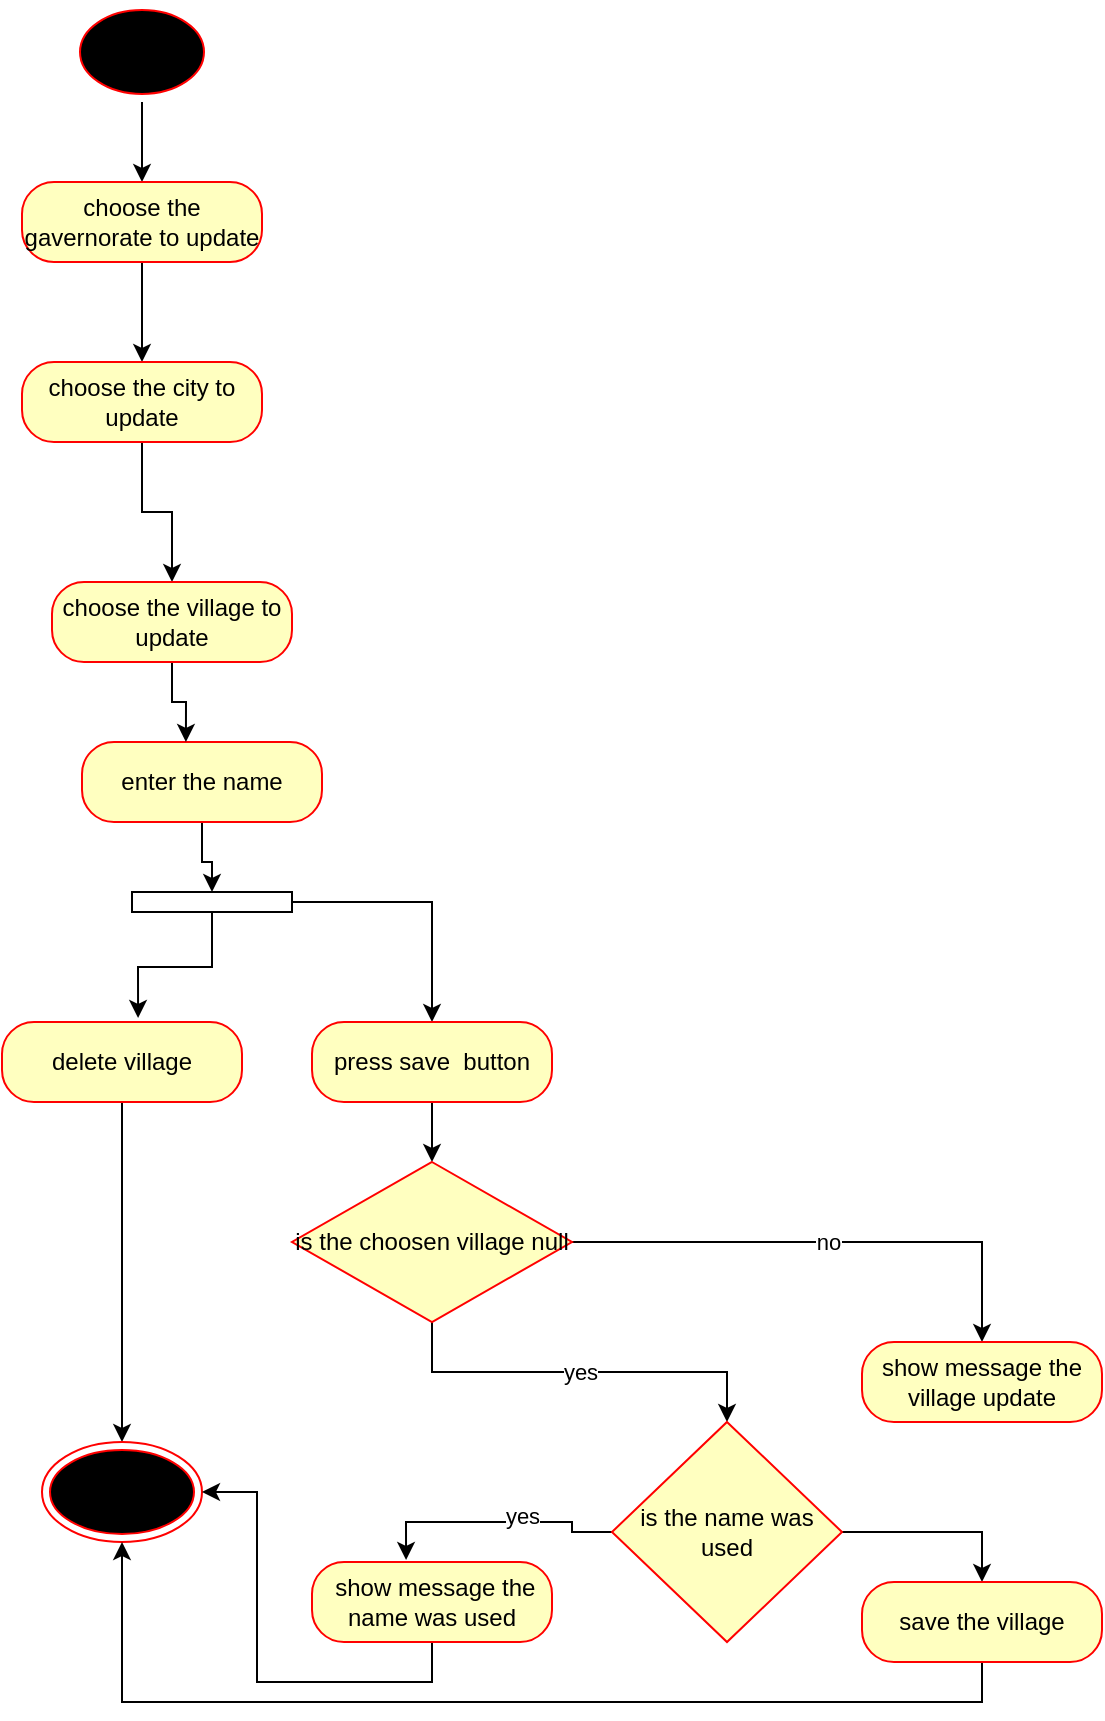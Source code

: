 <mxfile version="20.6.2" type="device"><diagram id="hr6zKT_6z6jEVfcMbn-n" name="Page-1"><mxGraphModel dx="1422" dy="804" grid="1" gridSize="10" guides="1" tooltips="1" connect="1" arrows="1" fold="1" page="1" pageScale="1" pageWidth="850" pageHeight="1100" math="0" shadow="0"><root><mxCell id="0"/><mxCell id="1" parent="0"/><mxCell id="T8_jggLa9s6ilOrJIh8N-1" style="edgeStyle=orthogonalEdgeStyle;rounded=0;orthogonalLoop=1;jettySize=auto;html=1;" edge="1" parent="1" source="T8_jggLa9s6ilOrJIh8N-2" target="T8_jggLa9s6ilOrJIh8N-4"><mxGeometry relative="1" as="geometry"/></mxCell><mxCell id="T8_jggLa9s6ilOrJIh8N-2" value="" style="ellipse;html=1;shape=startState;fillColor=#000000;strokeColor=#ff0000;" vertex="1" parent="1"><mxGeometry x="345" y="120" width="70" height="50" as="geometry"/></mxCell><mxCell id="T8_jggLa9s6ilOrJIh8N-3" style="edgeStyle=orthogonalEdgeStyle;rounded=0;orthogonalLoop=1;jettySize=auto;html=1;exitX=0.5;exitY=1;exitDx=0;exitDy=0;" edge="1" parent="1" source="T8_jggLa9s6ilOrJIh8N-4" target="T8_jggLa9s6ilOrJIh8N-29"><mxGeometry relative="1" as="geometry"/></mxCell><mxCell id="T8_jggLa9s6ilOrJIh8N-4" value="choose the gavernorate to update" style="rounded=1;whiteSpace=wrap;html=1;arcSize=40;fontColor=#000000;fillColor=#ffffc0;strokeColor=#ff0000;" vertex="1" parent="1"><mxGeometry x="320" y="210" width="120" height="40" as="geometry"/></mxCell><mxCell id="T8_jggLa9s6ilOrJIh8N-5" style="edgeStyle=orthogonalEdgeStyle;rounded=0;orthogonalLoop=1;jettySize=auto;html=1;entryX=0.567;entryY=-0.05;entryDx=0;entryDy=0;entryPerimeter=0;" edge="1" parent="1" source="T8_jggLa9s6ilOrJIh8N-7" target="T8_jggLa9s6ilOrJIh8N-9"><mxGeometry relative="1" as="geometry"/></mxCell><mxCell id="T8_jggLa9s6ilOrJIh8N-6" style="edgeStyle=orthogonalEdgeStyle;rounded=0;orthogonalLoop=1;jettySize=auto;html=1;" edge="1" parent="1" source="T8_jggLa9s6ilOrJIh8N-7" target="T8_jggLa9s6ilOrJIh8N-11"><mxGeometry relative="1" as="geometry"/></mxCell><mxCell id="T8_jggLa9s6ilOrJIh8N-7" value="" style="html=1;points=[];perimeter=orthogonalPerimeter;rotation=90;" vertex="1" parent="1"><mxGeometry x="410" y="530" width="10" height="80" as="geometry"/></mxCell><mxCell id="T8_jggLa9s6ilOrJIh8N-8" style="edgeStyle=orthogonalEdgeStyle;rounded=0;orthogonalLoop=1;jettySize=auto;html=1;exitX=0.5;exitY=1;exitDx=0;exitDy=0;entryX=0.5;entryY=0;entryDx=0;entryDy=0;" edge="1" parent="1" source="T8_jggLa9s6ilOrJIh8N-9" target="T8_jggLa9s6ilOrJIh8N-17"><mxGeometry relative="1" as="geometry"><mxPoint x="340" y="740" as="targetPoint"/></mxGeometry></mxCell><mxCell id="T8_jggLa9s6ilOrJIh8N-9" value="delete village" style="rounded=1;whiteSpace=wrap;html=1;arcSize=40;fontColor=#000000;fillColor=#ffffc0;strokeColor=#ff0000;" vertex="1" parent="1"><mxGeometry x="310" y="630" width="120" height="40" as="geometry"/></mxCell><mxCell id="T8_jggLa9s6ilOrJIh8N-10" value="" style="edgeStyle=orthogonalEdgeStyle;rounded=0;orthogonalLoop=1;jettySize=auto;html=1;" edge="1" parent="1" source="T8_jggLa9s6ilOrJIh8N-11" target="T8_jggLa9s6ilOrJIh8N-14"><mxGeometry relative="1" as="geometry"/></mxCell><mxCell id="T8_jggLa9s6ilOrJIh8N-11" value="press save&amp;nbsp; button" style="rounded=1;whiteSpace=wrap;html=1;arcSize=40;fontColor=#000000;fillColor=#ffffc0;strokeColor=#ff0000;" vertex="1" parent="1"><mxGeometry x="465" y="630" width="120" height="40" as="geometry"/></mxCell><mxCell id="T8_jggLa9s6ilOrJIh8N-12" value="yes" style="edgeStyle=orthogonalEdgeStyle;rounded=0;orthogonalLoop=1;jettySize=auto;html=1;exitX=0.5;exitY=1;exitDx=0;exitDy=0;entryX=0.5;entryY=0;entryDx=0;entryDy=0;" edge="1" parent="1" source="T8_jggLa9s6ilOrJIh8N-14" target="T8_jggLa9s6ilOrJIh8N-23"><mxGeometry relative="1" as="geometry"><mxPoint x="525" y="880" as="targetPoint"/></mxGeometry></mxCell><mxCell id="T8_jggLa9s6ilOrJIh8N-13" value="no" style="edgeStyle=orthogonalEdgeStyle;rounded=0;orthogonalLoop=1;jettySize=auto;html=1;exitX=1;exitY=0.5;exitDx=0;exitDy=0;" edge="1" parent="1" source="T8_jggLa9s6ilOrJIh8N-14" target="T8_jggLa9s6ilOrJIh8N-19"><mxGeometry relative="1" as="geometry"/></mxCell><mxCell id="T8_jggLa9s6ilOrJIh8N-14" value="is the choosen village null" style="rhombus;whiteSpace=wrap;html=1;fillColor=#ffffc0;strokeColor=#ff0000;" vertex="1" parent="1"><mxGeometry x="455" y="700" width="140" height="80" as="geometry"/></mxCell><mxCell id="T8_jggLa9s6ilOrJIh8N-15" style="edgeStyle=orthogonalEdgeStyle;rounded=0;orthogonalLoop=1;jettySize=auto;html=1;exitX=0.5;exitY=1;exitDx=0;exitDy=0;" edge="1" parent="1" source="T8_jggLa9s6ilOrJIh8N-16" target="T8_jggLa9s6ilOrJIh8N-7"><mxGeometry relative="1" as="geometry"/></mxCell><mxCell id="T8_jggLa9s6ilOrJIh8N-16" value="enter the name" style="rounded=1;whiteSpace=wrap;html=1;arcSize=40;fontColor=#000000;fillColor=#ffffc0;strokeColor=#ff0000;" vertex="1" parent="1"><mxGeometry x="350" y="490" width="120" height="40" as="geometry"/></mxCell><mxCell id="T8_jggLa9s6ilOrJIh8N-17" value="" style="ellipse;html=1;shape=endState;fillColor=#000000;strokeColor=#ff0000;" vertex="1" parent="1"><mxGeometry x="330" y="840" width="80" height="50" as="geometry"/></mxCell><mxCell id="T8_jggLa9s6ilOrJIh8N-19" value="show message the village update" style="rounded=1;whiteSpace=wrap;html=1;arcSize=40;fontColor=#000000;fillColor=#ffffc0;strokeColor=#ff0000;" vertex="1" parent="1"><mxGeometry x="740" y="790" width="120" height="40" as="geometry"/></mxCell><mxCell id="T8_jggLa9s6ilOrJIh8N-20" style="edgeStyle=orthogonalEdgeStyle;rounded=0;orthogonalLoop=1;jettySize=auto;html=1;exitX=0;exitY=0.5;exitDx=0;exitDy=0;entryX=0.392;entryY=-0.025;entryDx=0;entryDy=0;entryPerimeter=0;" edge="1" parent="1" source="T8_jggLa9s6ilOrJIh8N-23" target="T8_jggLa9s6ilOrJIh8N-25"><mxGeometry relative="1" as="geometry"/></mxCell><mxCell id="T8_jggLa9s6ilOrJIh8N-21" value="yes" style="edgeLabel;html=1;align=center;verticalAlign=middle;resizable=0;points=[];" vertex="1" connectable="0" parent="T8_jggLa9s6ilOrJIh8N-20"><mxGeometry x="-0.21" y="-3" relative="1" as="geometry"><mxPoint as="offset"/></mxGeometry></mxCell><mxCell id="T8_jggLa9s6ilOrJIh8N-22" style="edgeStyle=orthogonalEdgeStyle;rounded=0;orthogonalLoop=1;jettySize=auto;html=1;exitX=1;exitY=0.5;exitDx=0;exitDy=0;entryX=0.5;entryY=0;entryDx=0;entryDy=0;" edge="1" parent="1" source="T8_jggLa9s6ilOrJIh8N-23" target="T8_jggLa9s6ilOrJIh8N-27"><mxGeometry relative="1" as="geometry"/></mxCell><mxCell id="T8_jggLa9s6ilOrJIh8N-23" value="is the name was used" style="rhombus;whiteSpace=wrap;html=1;fillColor=#ffffc0;strokeColor=#ff0000;" vertex="1" parent="1"><mxGeometry x="615" y="830" width="115" height="110" as="geometry"/></mxCell><mxCell id="T8_jggLa9s6ilOrJIh8N-24" style="edgeStyle=orthogonalEdgeStyle;rounded=0;orthogonalLoop=1;jettySize=auto;html=1;exitX=0.5;exitY=1;exitDx=0;exitDy=0;entryX=1;entryY=0.5;entryDx=0;entryDy=0;" edge="1" parent="1" source="T8_jggLa9s6ilOrJIh8N-25" target="T8_jggLa9s6ilOrJIh8N-17"><mxGeometry relative="1" as="geometry"/></mxCell><mxCell id="T8_jggLa9s6ilOrJIh8N-25" value="&amp;nbsp;show message the name was used" style="rounded=1;whiteSpace=wrap;html=1;arcSize=40;fontColor=#000000;fillColor=#ffffc0;strokeColor=#ff0000;" vertex="1" parent="1"><mxGeometry x="465" y="900" width="120" height="40" as="geometry"/></mxCell><mxCell id="T8_jggLa9s6ilOrJIh8N-26" style="edgeStyle=orthogonalEdgeStyle;rounded=0;orthogonalLoop=1;jettySize=auto;html=1;exitX=0.5;exitY=1;exitDx=0;exitDy=0;" edge="1" parent="1" source="T8_jggLa9s6ilOrJIh8N-27" target="T8_jggLa9s6ilOrJIh8N-17"><mxGeometry relative="1" as="geometry"/></mxCell><mxCell id="T8_jggLa9s6ilOrJIh8N-27" value="save the village" style="rounded=1;whiteSpace=wrap;html=1;arcSize=40;fontColor=#000000;fillColor=#ffffc0;strokeColor=#ff0000;" vertex="1" parent="1"><mxGeometry x="740" y="910" width="120" height="40" as="geometry"/></mxCell><mxCell id="T8_jggLa9s6ilOrJIh8N-31" style="edgeStyle=orthogonalEdgeStyle;rounded=0;orthogonalLoop=1;jettySize=auto;html=1;exitX=0.5;exitY=1;exitDx=0;exitDy=0;entryX=0.5;entryY=0;entryDx=0;entryDy=0;" edge="1" parent="1" source="T8_jggLa9s6ilOrJIh8N-29" target="T8_jggLa9s6ilOrJIh8N-30"><mxGeometry relative="1" as="geometry"/></mxCell><mxCell id="T8_jggLa9s6ilOrJIh8N-29" value="choose the city to update" style="rounded=1;whiteSpace=wrap;html=1;arcSize=40;fontColor=#000000;fillColor=#ffffc0;strokeColor=#ff0000;" vertex="1" parent="1"><mxGeometry x="320" y="300" width="120" height="40" as="geometry"/></mxCell><mxCell id="T8_jggLa9s6ilOrJIh8N-32" style="edgeStyle=orthogonalEdgeStyle;rounded=0;orthogonalLoop=1;jettySize=auto;html=1;exitX=0.5;exitY=1;exitDx=0;exitDy=0;entryX=0.433;entryY=0;entryDx=0;entryDy=0;entryPerimeter=0;" edge="1" parent="1" source="T8_jggLa9s6ilOrJIh8N-30" target="T8_jggLa9s6ilOrJIh8N-16"><mxGeometry relative="1" as="geometry"/></mxCell><mxCell id="T8_jggLa9s6ilOrJIh8N-30" value="choose the village to update" style="rounded=1;whiteSpace=wrap;html=1;arcSize=40;fontColor=#000000;fillColor=#ffffc0;strokeColor=#ff0000;" vertex="1" parent="1"><mxGeometry x="335" y="410" width="120" height="40" as="geometry"/></mxCell></root></mxGraphModel></diagram></mxfile>